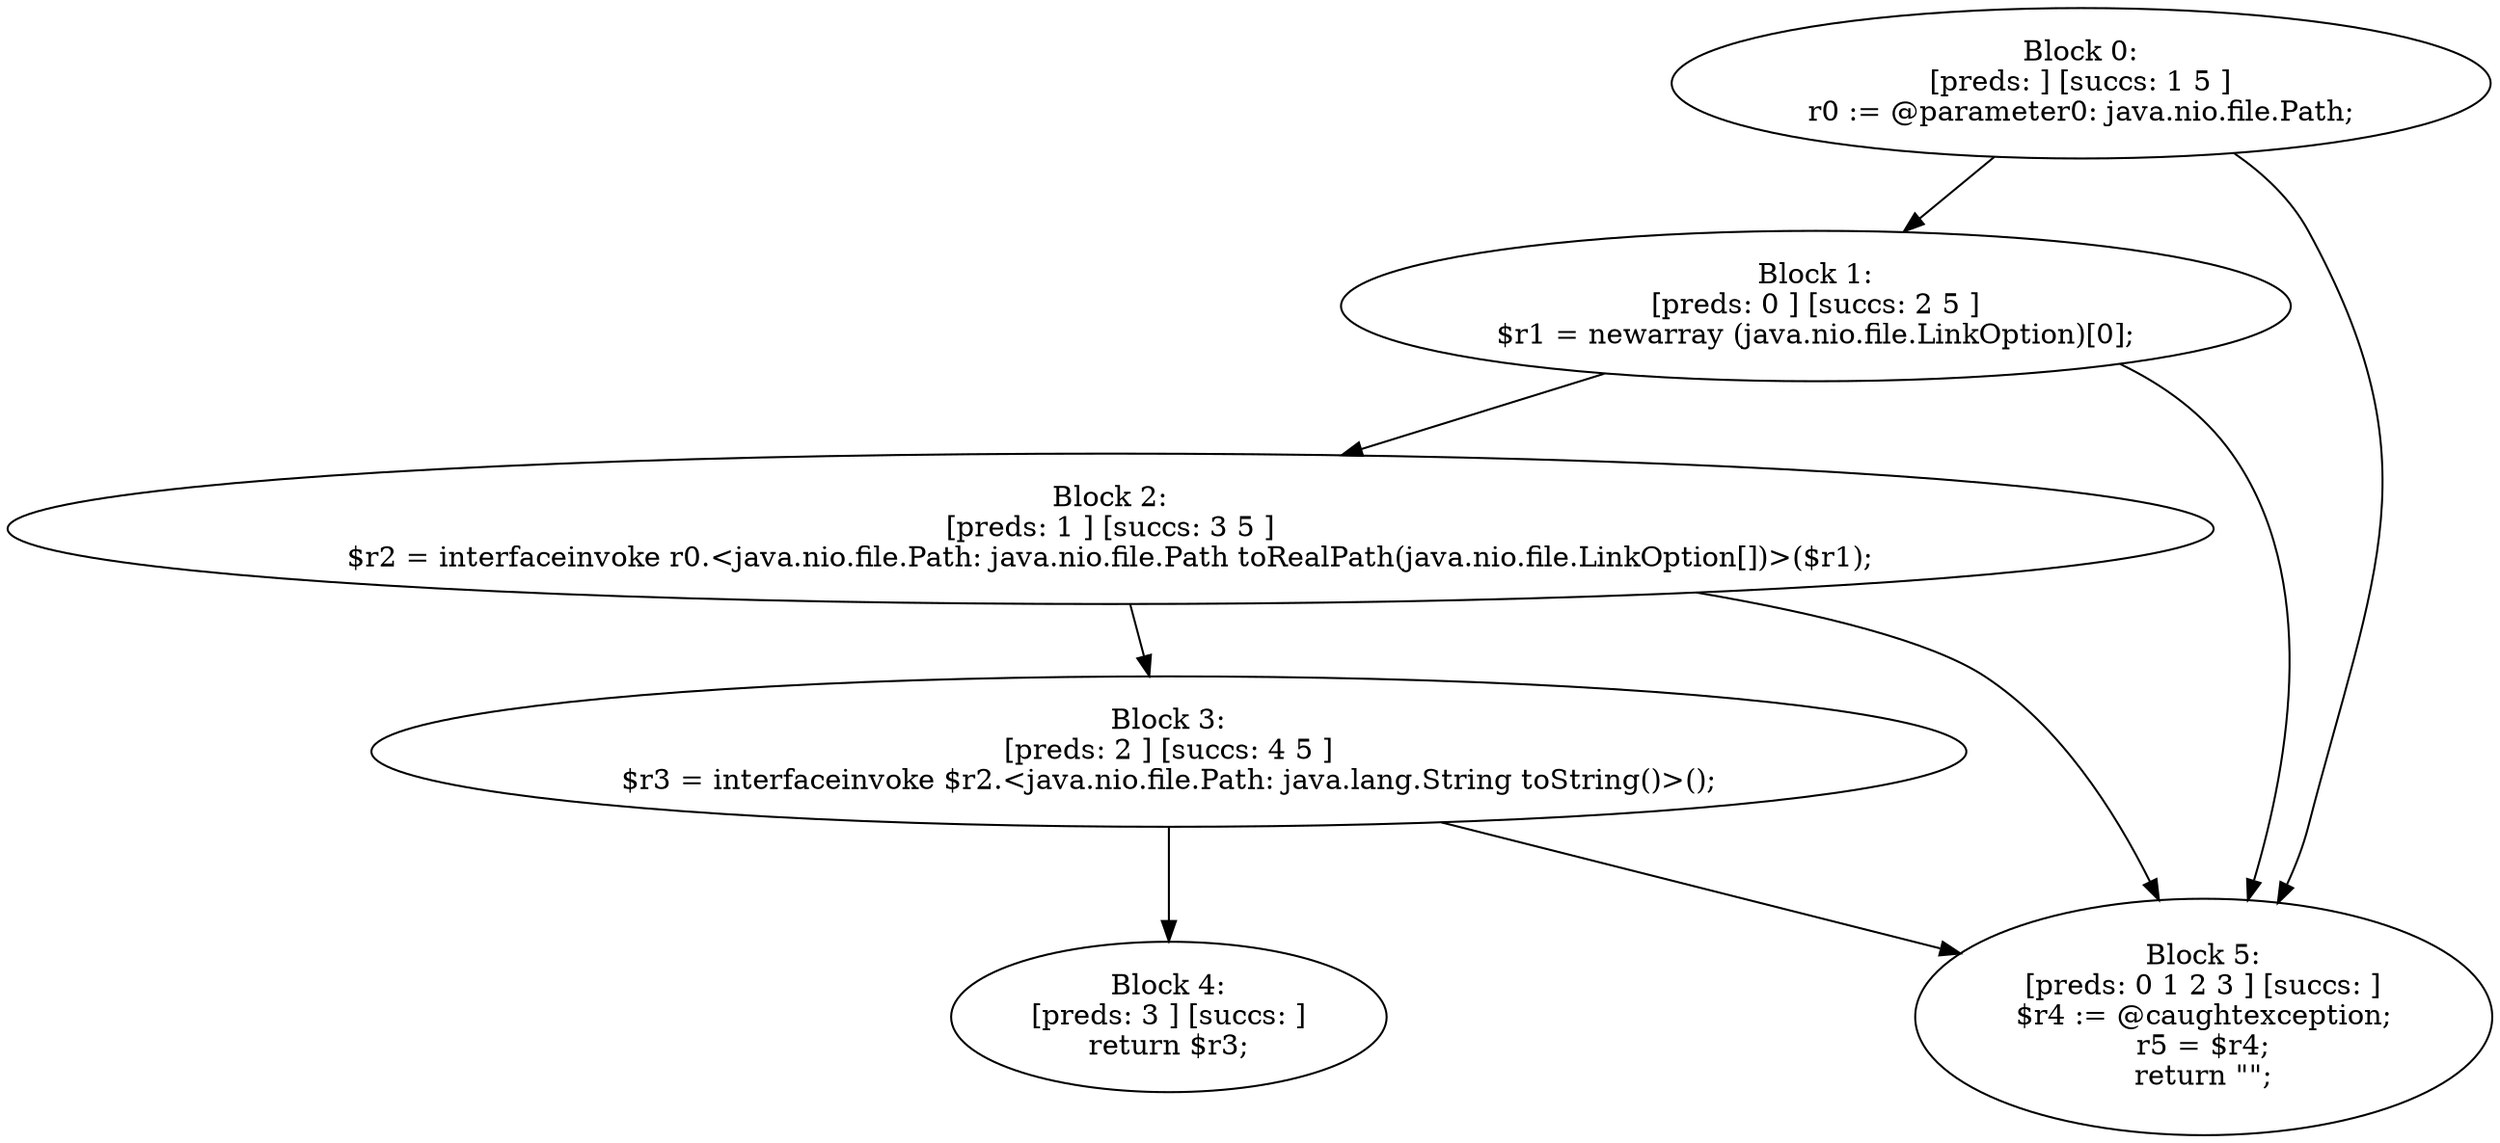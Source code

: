 digraph "unitGraph" {
    "Block 0:
[preds: ] [succs: 1 5 ]
r0 := @parameter0: java.nio.file.Path;
"
    "Block 1:
[preds: 0 ] [succs: 2 5 ]
$r1 = newarray (java.nio.file.LinkOption)[0];
"
    "Block 2:
[preds: 1 ] [succs: 3 5 ]
$r2 = interfaceinvoke r0.<java.nio.file.Path: java.nio.file.Path toRealPath(java.nio.file.LinkOption[])>($r1);
"
    "Block 3:
[preds: 2 ] [succs: 4 5 ]
$r3 = interfaceinvoke $r2.<java.nio.file.Path: java.lang.String toString()>();
"
    "Block 4:
[preds: 3 ] [succs: ]
return $r3;
"
    "Block 5:
[preds: 0 1 2 3 ] [succs: ]
$r4 := @caughtexception;
r5 = $r4;
return \"\";
"
    "Block 0:
[preds: ] [succs: 1 5 ]
r0 := @parameter0: java.nio.file.Path;
"->"Block 1:
[preds: 0 ] [succs: 2 5 ]
$r1 = newarray (java.nio.file.LinkOption)[0];
";
    "Block 0:
[preds: ] [succs: 1 5 ]
r0 := @parameter0: java.nio.file.Path;
"->"Block 5:
[preds: 0 1 2 3 ] [succs: ]
$r4 := @caughtexception;
r5 = $r4;
return \"\";
";
    "Block 1:
[preds: 0 ] [succs: 2 5 ]
$r1 = newarray (java.nio.file.LinkOption)[0];
"->"Block 2:
[preds: 1 ] [succs: 3 5 ]
$r2 = interfaceinvoke r0.<java.nio.file.Path: java.nio.file.Path toRealPath(java.nio.file.LinkOption[])>($r1);
";
    "Block 1:
[preds: 0 ] [succs: 2 5 ]
$r1 = newarray (java.nio.file.LinkOption)[0];
"->"Block 5:
[preds: 0 1 2 3 ] [succs: ]
$r4 := @caughtexception;
r5 = $r4;
return \"\";
";
    "Block 2:
[preds: 1 ] [succs: 3 5 ]
$r2 = interfaceinvoke r0.<java.nio.file.Path: java.nio.file.Path toRealPath(java.nio.file.LinkOption[])>($r1);
"->"Block 3:
[preds: 2 ] [succs: 4 5 ]
$r3 = interfaceinvoke $r2.<java.nio.file.Path: java.lang.String toString()>();
";
    "Block 2:
[preds: 1 ] [succs: 3 5 ]
$r2 = interfaceinvoke r0.<java.nio.file.Path: java.nio.file.Path toRealPath(java.nio.file.LinkOption[])>($r1);
"->"Block 5:
[preds: 0 1 2 3 ] [succs: ]
$r4 := @caughtexception;
r5 = $r4;
return \"\";
";
    "Block 3:
[preds: 2 ] [succs: 4 5 ]
$r3 = interfaceinvoke $r2.<java.nio.file.Path: java.lang.String toString()>();
"->"Block 4:
[preds: 3 ] [succs: ]
return $r3;
";
    "Block 3:
[preds: 2 ] [succs: 4 5 ]
$r3 = interfaceinvoke $r2.<java.nio.file.Path: java.lang.String toString()>();
"->"Block 5:
[preds: 0 1 2 3 ] [succs: ]
$r4 := @caughtexception;
r5 = $r4;
return \"\";
";
}
